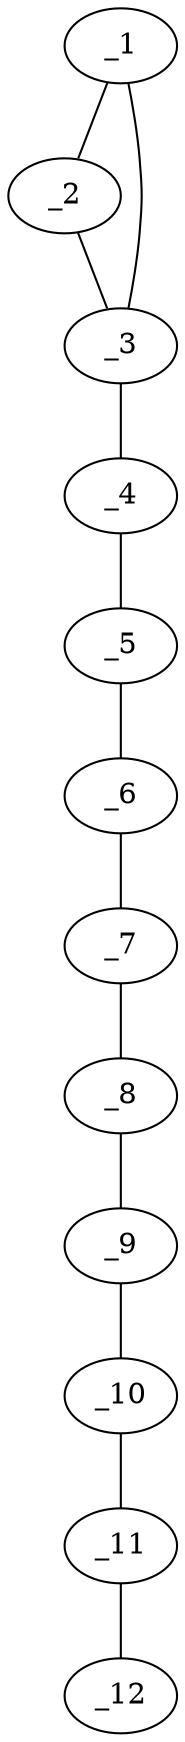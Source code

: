 graph molid658397 {
	_1	 [charge=0,
		chem=1,
		symbol="C  ",
		x=2,
		y="0.982"];
	_2	 [charge=0,
		chem=1,
		symbol="C  ",
		x=2,
		y="1.982"];
	_1 -- _2	 [valence=1];
	_3	 [charge=0,
		chem=4,
		symbol="N  ",
		x="2.866",
		y="1.482"];
	_1 -- _3	 [valence=1];
	_2 -- _3	 [valence=1];
	_4	 [charge=0,
		chem=1,
		symbol="C  ",
		x="3.866",
		y="1.482"];
	_3 -- _4	 [valence=1];
	_5	 [charge=0,
		chem=1,
		symbol="C  ",
		x="4.366",
		y="0.616"];
	_4 -- _5	 [valence=1];
	_6	 [charge=0,
		chem=1,
		symbol="C  ",
		x="5.366",
		y="0.616"];
	_5 -- _6	 [valence=1];
	_7	 [charge=0,
		chem=1,
		symbol="C  ",
		x="5.866",
		y="-0.25"];
	_6 -- _7	 [valence=1];
	_8	 [charge=0,
		chem=4,
		symbol="N  ",
		x="6.866",
		y="-0.25"];
	_7 -- _8	 [valence=1];
	_9	 [charge=0,
		chem=1,
		symbol="C  ",
		x="7.366",
		y="-1.116"];
	_8 -- _9	 [valence=1];
	_10	 [charge=0,
		chem=1,
		symbol="C  ",
		x="8.366",
		y="-1.116"];
	_9 -- _10	 [valence=1];
	_11	 [charge=0,
		chem=1,
		symbol="C  ",
		x="8.866",
		y="-1.982"];
	_10 -- _11	 [valence=1];
	_12	 [charge=0,
		chem=4,
		symbol="N  ",
		x="9.866",
		y="-1.982"];
	_11 -- _12	 [valence=1];
}
